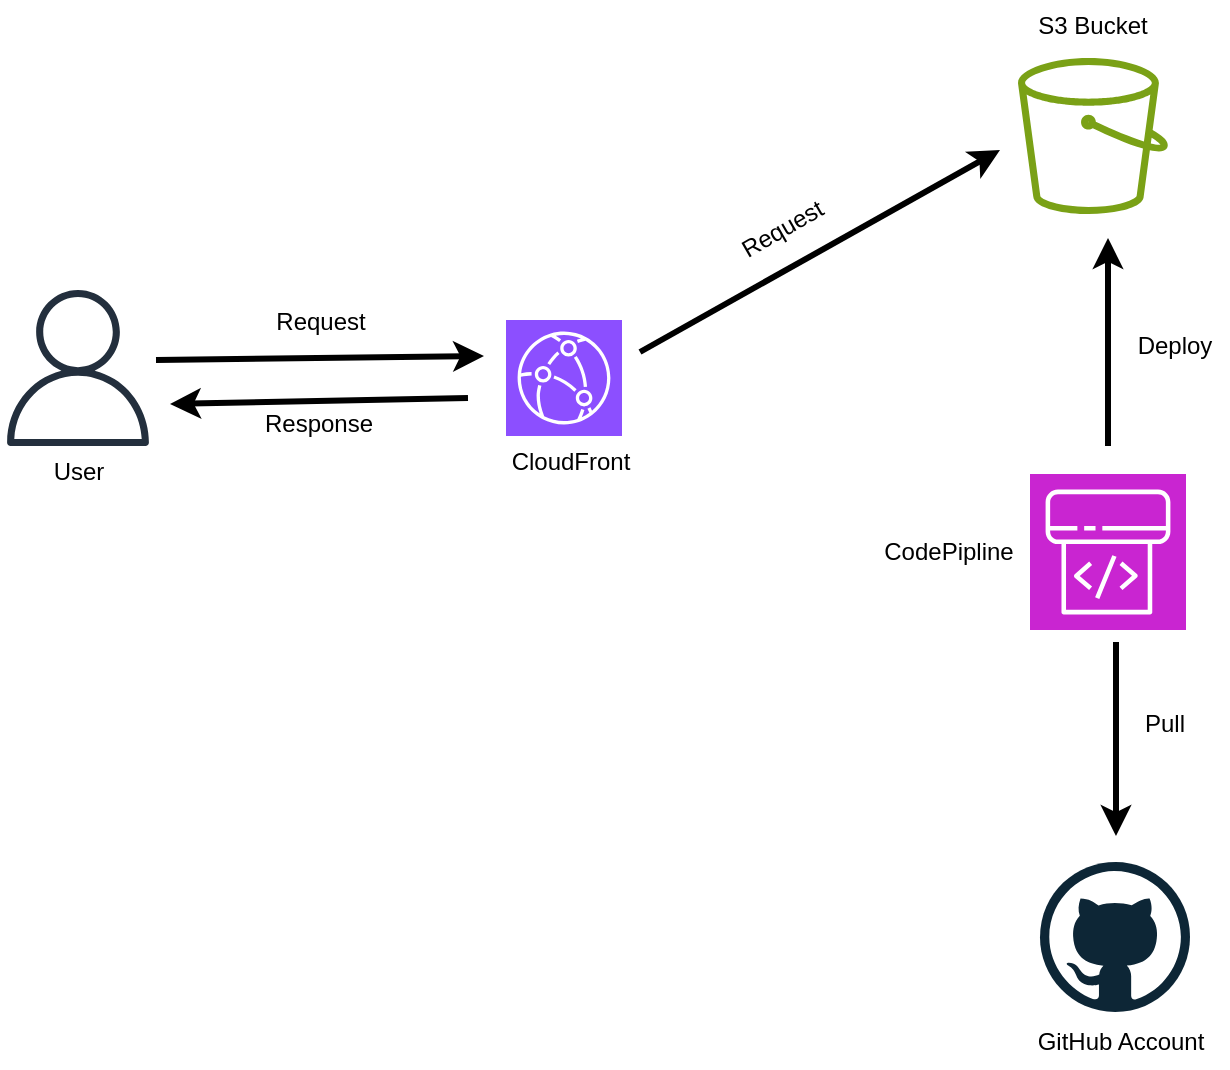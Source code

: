 <mxfile version="26.0.4">
  <diagram name="Page-1" id="xbqsqi2MSX0m9oso5nhK">
    <mxGraphModel dx="1114" dy="566" grid="0" gridSize="10" guides="1" tooltips="1" connect="1" arrows="1" fold="1" page="1" pageScale="1" pageWidth="827" pageHeight="1169" math="0" shadow="0">
      <root>
        <mxCell id="0" />
        <mxCell id="1" parent="0" />
        <mxCell id="Q_FvjP0hWmGXYuR4OuDE-1" value="" style="sketch=0;points=[[0,0,0],[0.25,0,0],[0.5,0,0],[0.75,0,0],[1,0,0],[0,1,0],[0.25,1,0],[0.5,1,0],[0.75,1,0],[1,1,0],[0,0.25,0],[0,0.5,0],[0,0.75,0],[1,0.25,0],[1,0.5,0],[1,0.75,0]];outlineConnect=0;fontColor=#232F3E;fillColor=#8C4FFF;strokeColor=#ffffff;dashed=0;verticalLabelPosition=bottom;verticalAlign=top;align=center;html=1;fontSize=12;fontStyle=0;aspect=fixed;shape=mxgraph.aws4.resourceIcon;resIcon=mxgraph.aws4.cloudfront;" vertex="1" parent="1">
          <mxGeometry x="282" y="171" width="58" height="58" as="geometry" />
        </mxCell>
        <mxCell id="Q_FvjP0hWmGXYuR4OuDE-2" value="" style="sketch=0;outlineConnect=0;fontColor=#232F3E;gradientColor=none;fillColor=#7AA116;strokeColor=none;dashed=0;verticalLabelPosition=bottom;verticalAlign=top;align=center;html=1;fontSize=12;fontStyle=0;aspect=fixed;pointerEvents=1;shape=mxgraph.aws4.bucket;" vertex="1" parent="1">
          <mxGeometry x="538" y="40" width="75" height="78" as="geometry" />
        </mxCell>
        <mxCell id="Q_FvjP0hWmGXYuR4OuDE-3" value="" style="sketch=0;points=[[0,0,0],[0.25,0,0],[0.5,0,0],[0.75,0,0],[1,0,0],[0,1,0],[0.25,1,0],[0.5,1,0],[0.75,1,0],[1,1,0],[0,0.25,0],[0,0.5,0],[0,0.75,0],[1,0.25,0],[1,0.5,0],[1,0.75,0]];outlineConnect=0;fontColor=#232F3E;fillColor=#C925D1;strokeColor=#ffffff;dashed=0;verticalLabelPosition=bottom;verticalAlign=top;align=center;html=1;fontSize=12;fontStyle=0;aspect=fixed;shape=mxgraph.aws4.resourceIcon;resIcon=mxgraph.aws4.codepipeline;" vertex="1" parent="1">
          <mxGeometry x="544" y="248" width="78" height="78" as="geometry" />
        </mxCell>
        <mxCell id="Q_FvjP0hWmGXYuR4OuDE-4" value="" style="dashed=0;outlineConnect=0;html=1;align=center;labelPosition=center;verticalLabelPosition=bottom;verticalAlign=top;shape=mxgraph.weblogos.github" vertex="1" parent="1">
          <mxGeometry x="549" y="442" width="75" height="75" as="geometry" />
        </mxCell>
        <mxCell id="Q_FvjP0hWmGXYuR4OuDE-5" value="" style="sketch=0;outlineConnect=0;fontColor=#232F3E;gradientColor=none;fillColor=#232F3D;strokeColor=none;dashed=0;verticalLabelPosition=bottom;verticalAlign=top;align=center;html=1;fontSize=12;fontStyle=0;aspect=fixed;pointerEvents=1;shape=mxgraph.aws4.user;" vertex="1" parent="1">
          <mxGeometry x="29" y="156" width="78" height="78" as="geometry" />
        </mxCell>
        <mxCell id="Q_FvjP0hWmGXYuR4OuDE-6" value="" style="endArrow=classic;html=1;rounded=0;strokeWidth=3;" edge="1" parent="1">
          <mxGeometry width="50" height="50" relative="1" as="geometry">
            <mxPoint x="107" y="191" as="sourcePoint" />
            <mxPoint x="271" y="189" as="targetPoint" />
          </mxGeometry>
        </mxCell>
        <mxCell id="Q_FvjP0hWmGXYuR4OuDE-7" value="" style="endArrow=classic;html=1;rounded=0;strokeWidth=3;" edge="1" parent="1">
          <mxGeometry width="50" height="50" relative="1" as="geometry">
            <mxPoint x="263" y="210" as="sourcePoint" />
            <mxPoint x="114" y="213" as="targetPoint" />
          </mxGeometry>
        </mxCell>
        <mxCell id="Q_FvjP0hWmGXYuR4OuDE-8" value="" style="endArrow=classic;html=1;rounded=0;strokeWidth=3;" edge="1" parent="1">
          <mxGeometry width="50" height="50" relative="1" as="geometry">
            <mxPoint x="349" y="187" as="sourcePoint" />
            <mxPoint x="529" y="86" as="targetPoint" />
          </mxGeometry>
        </mxCell>
        <mxCell id="Q_FvjP0hWmGXYuR4OuDE-9" value="" style="endArrow=classic;html=1;rounded=0;strokeWidth=3;" edge="1" parent="1">
          <mxGeometry width="50" height="50" relative="1" as="geometry">
            <mxPoint x="583" y="234" as="sourcePoint" />
            <mxPoint x="583" y="130" as="targetPoint" />
          </mxGeometry>
        </mxCell>
        <mxCell id="Q_FvjP0hWmGXYuR4OuDE-10" value="" style="endArrow=classic;html=1;rounded=0;strokeWidth=3;" edge="1" parent="1">
          <mxGeometry width="50" height="50" relative="1" as="geometry">
            <mxPoint x="587" y="332" as="sourcePoint" />
            <mxPoint x="587" y="429" as="targetPoint" />
          </mxGeometry>
        </mxCell>
        <mxCell id="Q_FvjP0hWmGXYuR4OuDE-11" value="User" style="text;html=1;align=center;verticalAlign=middle;resizable=0;points=[];autosize=1;strokeColor=none;fillColor=none;" vertex="1" parent="1">
          <mxGeometry x="46.5" y="234" width="43" height="26" as="geometry" />
        </mxCell>
        <mxCell id="Q_FvjP0hWmGXYuR4OuDE-12" value="CloudFront" style="text;html=1;align=center;verticalAlign=middle;resizable=0;points=[];autosize=1;strokeColor=none;fillColor=none;" vertex="1" parent="1">
          <mxGeometry x="275" y="229" width="77" height="26" as="geometry" />
        </mxCell>
        <mxCell id="Q_FvjP0hWmGXYuR4OuDE-13" value="S3 Bucket" style="text;html=1;align=center;verticalAlign=middle;resizable=0;points=[];autosize=1;strokeColor=none;fillColor=none;" vertex="1" parent="1">
          <mxGeometry x="538" y="11" width="73" height="26" as="geometry" />
        </mxCell>
        <mxCell id="Q_FvjP0hWmGXYuR4OuDE-14" value="Request" style="text;html=1;align=center;verticalAlign=middle;resizable=0;points=[];autosize=1;strokeColor=none;fillColor=none;" vertex="1" parent="1">
          <mxGeometry x="157" y="159" width="63" height="26" as="geometry" />
        </mxCell>
        <mxCell id="Q_FvjP0hWmGXYuR4OuDE-16" value="Request" style="text;html=1;align=center;verticalAlign=middle;resizable=0;points=[];autosize=1;strokeColor=none;fillColor=none;rotation=-30;" vertex="1" parent="1">
          <mxGeometry x="388" y="113" width="63" height="26" as="geometry" />
        </mxCell>
        <mxCell id="Q_FvjP0hWmGXYuR4OuDE-17" value="Response" style="text;html=1;align=center;verticalAlign=middle;resizable=0;points=[];autosize=1;strokeColor=none;fillColor=none;" vertex="1" parent="1">
          <mxGeometry x="152" y="210" width="72" height="26" as="geometry" />
        </mxCell>
        <mxCell id="Q_FvjP0hWmGXYuR4OuDE-19" value="Pull" style="text;html=1;align=center;verticalAlign=middle;resizable=0;points=[];autosize=1;strokeColor=none;fillColor=none;" vertex="1" parent="1">
          <mxGeometry x="592" y="360" width="38" height="26" as="geometry" />
        </mxCell>
        <mxCell id="Q_FvjP0hWmGXYuR4OuDE-20" value="CodePipline" style="text;html=1;align=center;verticalAlign=middle;resizable=0;points=[];autosize=1;strokeColor=none;fillColor=none;" vertex="1" parent="1">
          <mxGeometry x="461" y="274" width="83" height="26" as="geometry" />
        </mxCell>
        <mxCell id="Q_FvjP0hWmGXYuR4OuDE-21" value="GitHub Account" style="text;html=1;align=center;verticalAlign=middle;resizable=0;points=[];autosize=1;strokeColor=none;fillColor=none;" vertex="1" parent="1">
          <mxGeometry x="538" y="519" width="101" height="26" as="geometry" />
        </mxCell>
        <mxCell id="Q_FvjP0hWmGXYuR4OuDE-22" value="Deploy" style="text;html=1;align=center;verticalAlign=middle;resizable=0;points=[];autosize=1;strokeColor=none;fillColor=none;" vertex="1" parent="1">
          <mxGeometry x="588" y="171" width="55" height="26" as="geometry" />
        </mxCell>
      </root>
    </mxGraphModel>
  </diagram>
</mxfile>
